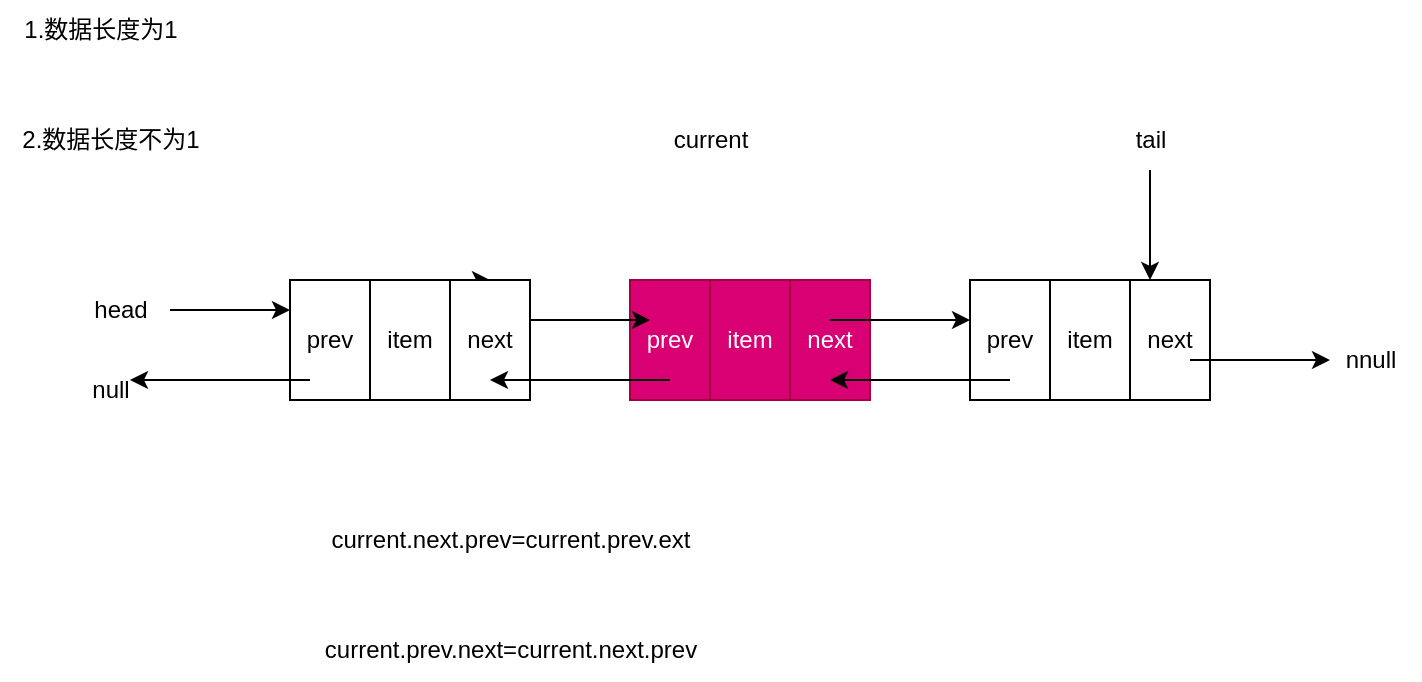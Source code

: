 <mxfile>
    <diagram id="tIRhIaMK1qgEfYIPZuzQ" name="第 1 页">
        <mxGraphModel dx="1153" dy="546" grid="1" gridSize="10" guides="1" tooltips="1" connect="1" arrows="1" fold="1" page="1" pageScale="1" pageWidth="827" pageHeight="1169" math="0" shadow="0">
            <root>
                <mxCell id="0"/>
                <mxCell id="1" parent="0"/>
                <mxCell id="129" value="prev" style="whiteSpace=wrap;html=1;fillColor=#d80073;fontColor=#ffffff;strokeColor=#A50040;" parent="1" vertex="1">
                    <mxGeometry x="340" y="190" width="40" height="60" as="geometry"/>
                </mxCell>
                <mxCell id="130" value="item" style="whiteSpace=wrap;html=1;fillColor=#d80073;fontColor=#ffffff;strokeColor=#A50040;" parent="1" vertex="1">
                    <mxGeometry x="380" y="190" width="40" height="60" as="geometry"/>
                </mxCell>
                <mxCell id="131" value="next" style="whiteSpace=wrap;html=1;fillColor=#d80073;fontColor=#ffffff;strokeColor=#A50040;" parent="1" vertex="1">
                    <mxGeometry x="420" y="190" width="40" height="60" as="geometry"/>
                </mxCell>
                <mxCell id="134" value="" style="endArrow=classic;html=1;" parent="1" edge="1">
                    <mxGeometry relative="1" as="geometry">
                        <mxPoint x="200" y="190" as="sourcePoint"/>
                        <mxPoint x="270" y="190" as="targetPoint"/>
                    </mxGeometry>
                </mxCell>
                <mxCell id="140" value="prev" style="whiteSpace=wrap;html=1;" parent="1" vertex="1">
                    <mxGeometry x="510" y="190" width="40" height="60" as="geometry"/>
                </mxCell>
                <mxCell id="141" value="item" style="whiteSpace=wrap;html=1;" parent="1" vertex="1">
                    <mxGeometry x="550" y="190" width="40" height="60" as="geometry"/>
                </mxCell>
                <mxCell id="142" value="next" style="whiteSpace=wrap;html=1;" parent="1" vertex="1">
                    <mxGeometry x="590" y="190" width="40" height="60" as="geometry"/>
                </mxCell>
                <mxCell id="143" value="" style="endArrow=classic;html=1;" parent="1" edge="1">
                    <mxGeometry relative="1" as="geometry">
                        <mxPoint x="440" y="210" as="sourcePoint"/>
                        <mxPoint x="510" y="210" as="targetPoint"/>
                    </mxGeometry>
                </mxCell>
                <mxCell id="144" value="" style="endArrow=classic;html=1;" parent="1" edge="1">
                    <mxGeometry relative="1" as="geometry">
                        <mxPoint x="530" y="240" as="sourcePoint"/>
                        <mxPoint x="440" y="240" as="targetPoint"/>
                        <Array as="points"/>
                    </mxGeometry>
                </mxCell>
                <mxCell id="145" value="" style="endArrow=classic;html=1;" parent="1" edge="1">
                    <mxGeometry relative="1" as="geometry">
                        <mxPoint x="280" y="210" as="sourcePoint"/>
                        <mxPoint x="350" y="210" as="targetPoint"/>
                    </mxGeometry>
                </mxCell>
                <mxCell id="146" value="item" style="whiteSpace=wrap;html=1;" parent="1" vertex="1">
                    <mxGeometry x="210" y="190" width="40" height="60" as="geometry"/>
                </mxCell>
                <mxCell id="147" value="prev" style="whiteSpace=wrap;html=1;" parent="1" vertex="1">
                    <mxGeometry x="170" y="190" width="40" height="60" as="geometry"/>
                </mxCell>
                <mxCell id="148" value="next" style="whiteSpace=wrap;html=1;" parent="1" vertex="1">
                    <mxGeometry x="250" y="190" width="40" height="60" as="geometry"/>
                </mxCell>
                <mxCell id="138" value="" style="endArrow=classic;html=1;" parent="1" edge="1">
                    <mxGeometry relative="1" as="geometry">
                        <mxPoint x="360" y="240" as="sourcePoint"/>
                        <mxPoint x="270" y="240" as="targetPoint"/>
                        <Array as="points"/>
                    </mxGeometry>
                </mxCell>
                <mxCell id="149" value="" style="endArrow=classic;html=1;" parent="1" edge="1">
                    <mxGeometry relative="1" as="geometry">
                        <mxPoint x="180" y="240" as="sourcePoint"/>
                        <mxPoint x="90" y="240" as="targetPoint"/>
                        <Array as="points"/>
                    </mxGeometry>
                </mxCell>
                <mxCell id="150" value="null" style="text;html=1;align=center;verticalAlign=middle;resizable=0;points=[];autosize=1;strokeColor=none;fillColor=none;" parent="1" vertex="1">
                    <mxGeometry x="60" y="230" width="40" height="30" as="geometry"/>
                </mxCell>
                <mxCell id="152" style="edgeStyle=none;html=1;entryX=0.25;entryY=0;entryDx=0;entryDy=0;" parent="1" source="151" target="142" edge="1">
                    <mxGeometry relative="1" as="geometry"/>
                </mxCell>
                <mxCell id="151" value="tail" style="text;html=1;align=center;verticalAlign=middle;resizable=0;points=[];autosize=1;strokeColor=none;fillColor=none;" parent="1" vertex="1">
                    <mxGeometry x="580" y="105" width="40" height="30" as="geometry"/>
                </mxCell>
                <mxCell id="153" value="" style="endArrow=classic;html=1;" parent="1" edge="1">
                    <mxGeometry relative="1" as="geometry">
                        <mxPoint x="620" y="230" as="sourcePoint"/>
                        <mxPoint x="690" y="230" as="targetPoint"/>
                    </mxGeometry>
                </mxCell>
                <mxCell id="154" value="nnull" style="text;html=1;align=center;verticalAlign=middle;resizable=0;points=[];autosize=1;strokeColor=none;fillColor=none;" parent="1" vertex="1">
                    <mxGeometry x="685" y="215" width="50" height="30" as="geometry"/>
                </mxCell>
                <mxCell id="157" style="edgeStyle=none;html=1;entryX=0;entryY=0.25;entryDx=0;entryDy=0;" parent="1" source="155" target="147" edge="1">
                    <mxGeometry relative="1" as="geometry"/>
                </mxCell>
                <mxCell id="155" value="head" style="text;html=1;align=center;verticalAlign=middle;resizable=0;points=[];autosize=1;strokeColor=none;fillColor=none;" parent="1" vertex="1">
                    <mxGeometry x="60" y="190" width="50" height="30" as="geometry"/>
                </mxCell>
                <mxCell id="158" value="current" style="text;html=1;align=center;verticalAlign=middle;resizable=0;points=[];autosize=1;strokeColor=none;fillColor=none;" vertex="1" parent="1">
                    <mxGeometry x="350" y="105" width="60" height="30" as="geometry"/>
                </mxCell>
                <mxCell id="159" value="current.next.prev=current.prev.ext" style="text;html=1;align=center;verticalAlign=middle;resizable=0;points=[];autosize=1;strokeColor=none;fillColor=none;" vertex="1" parent="1">
                    <mxGeometry x="180" y="305" width="200" height="30" as="geometry"/>
                </mxCell>
                <mxCell id="160" value="current.prev.next=current.next.prev" style="text;html=1;align=center;verticalAlign=middle;resizable=0;points=[];autosize=1;strokeColor=none;fillColor=none;" vertex="1" parent="1">
                    <mxGeometry x="175" y="360" width="210" height="30" as="geometry"/>
                </mxCell>
                <mxCell id="161" value="1.数据长度为1" style="text;html=1;align=center;verticalAlign=middle;resizable=0;points=[];autosize=1;strokeColor=none;fillColor=none;" vertex="1" parent="1">
                    <mxGeometry x="25" y="50" width="100" height="30" as="geometry"/>
                </mxCell>
                <mxCell id="163" value="2.数据长度不为1&lt;br&gt;" style="text;html=1;align=center;verticalAlign=middle;resizable=0;points=[];autosize=1;strokeColor=none;fillColor=none;" vertex="1" parent="1">
                    <mxGeometry x="25" y="105" width="110" height="30" as="geometry"/>
                </mxCell>
            </root>
        </mxGraphModel>
    </diagram>
</mxfile>
